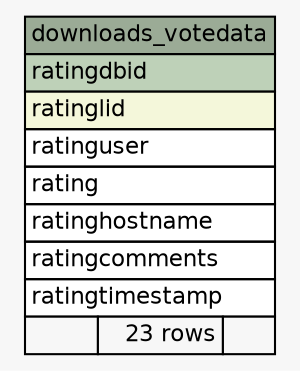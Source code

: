 // dot 2.38.0 on Mac OS X 10.9.4
// SchemaSpy rev 590
digraph "downloads_votedata" {
  graph [
    rankdir="RL"
    bgcolor="#f7f7f7"
    nodesep="0.18"
    ranksep="0.46"
    fontname="Helvetica"
    fontsize="11"
  ];
  node [
    fontname="Helvetica"
    fontsize="11"
    shape="plaintext"
  ];
  edge [
    arrowsize="0.8"
  ];
  "downloads_votedata" [
    label=<
    <TABLE BORDER="0" CELLBORDER="1" CELLSPACING="0" BGCOLOR="#ffffff">
      <TR><TD COLSPAN="3" BGCOLOR="#9bab96" ALIGN="CENTER">downloads_votedata</TD></TR>
      <TR><TD PORT="ratingdbid" COLSPAN="3" BGCOLOR="#bed1b8" ALIGN="LEFT">ratingdbid</TD></TR>
      <TR><TD PORT="ratinglid" COLSPAN="3" BGCOLOR="#f4f7da" ALIGN="LEFT">ratinglid</TD></TR>
      <TR><TD PORT="ratinguser" COLSPAN="3" ALIGN="LEFT">ratinguser</TD></TR>
      <TR><TD PORT="rating" COLSPAN="3" ALIGN="LEFT">rating</TD></TR>
      <TR><TD PORT="ratinghostname" COLSPAN="3" ALIGN="LEFT">ratinghostname</TD></TR>
      <TR><TD PORT="ratingcomments" COLSPAN="3" ALIGN="LEFT">ratingcomments</TD></TR>
      <TR><TD PORT="ratingtimestamp" COLSPAN="3" ALIGN="LEFT">ratingtimestamp</TD></TR>
      <TR><TD ALIGN="LEFT" BGCOLOR="#f7f7f7">  </TD><TD ALIGN="RIGHT" BGCOLOR="#f7f7f7">23 rows</TD><TD ALIGN="RIGHT" BGCOLOR="#f7f7f7">  </TD></TR>
    </TABLE>>
    URL="tables/downloads_votedata.html"
    tooltip="downloads_votedata"
  ];
}
